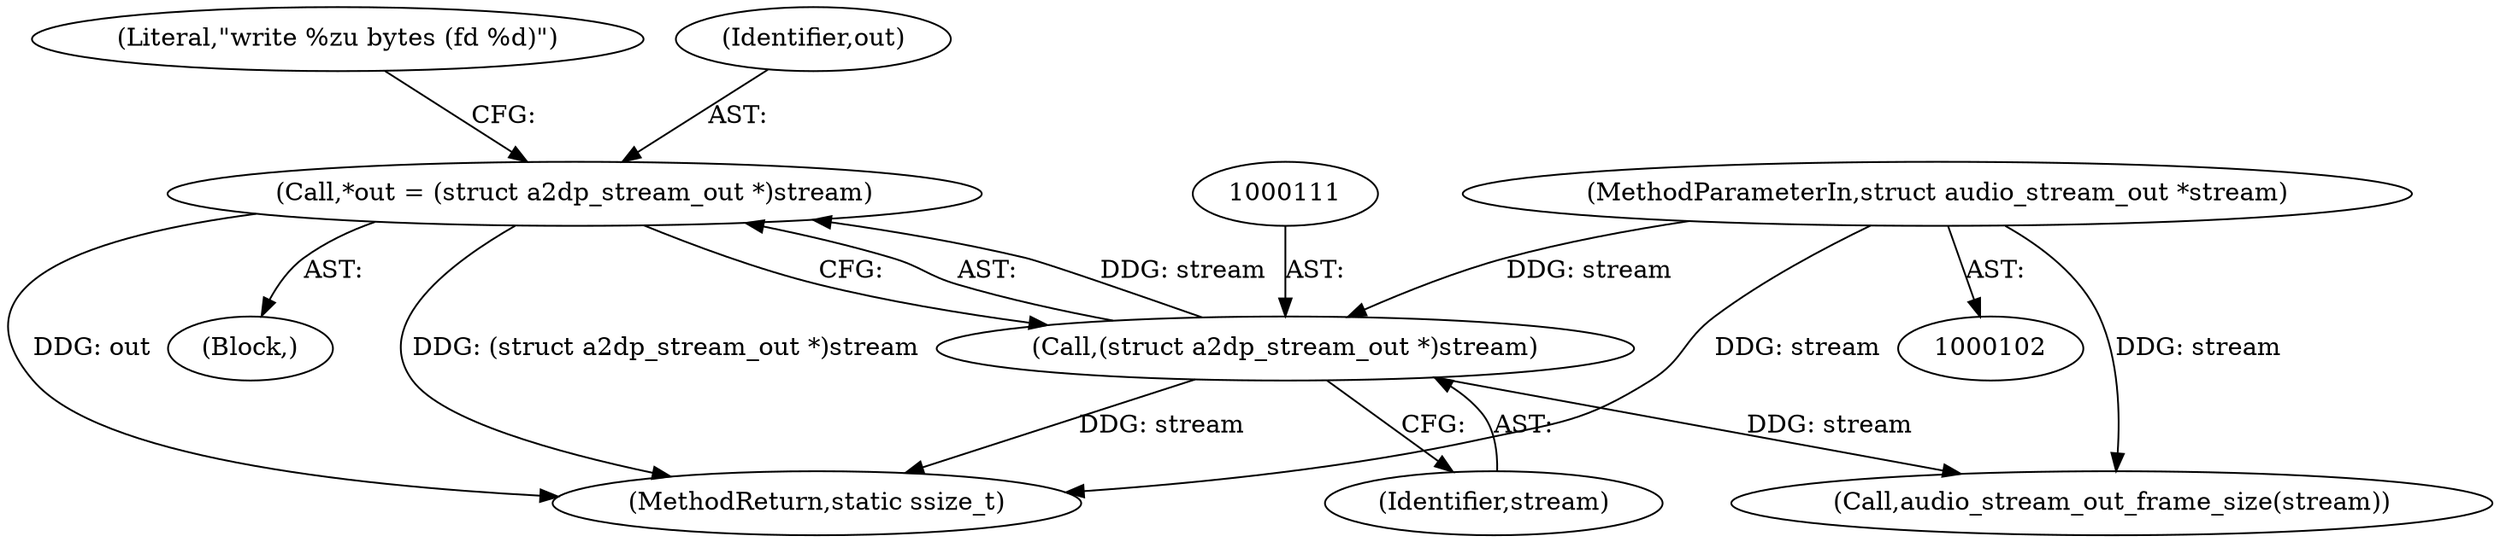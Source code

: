 digraph "0_Android_472271b153c5dc53c28beac55480a8d8434b2d5c_4@pointer" {
"1000108" [label="(Call,*out = (struct a2dp_stream_out *)stream)"];
"1000110" [label="(Call,(struct a2dp_stream_out *)stream)"];
"1000103" [label="(MethodParameterIn,struct audio_stream_out *stream)"];
"1000108" [label="(Call,*out = (struct a2dp_stream_out *)stream)"];
"1000284" [label="(Call,audio_stream_out_frame_size(stream))"];
"1000115" [label="(Literal,\"write %zu bytes (fd %d)\")"];
"1000103" [label="(MethodParameterIn,struct audio_stream_out *stream)"];
"1000112" [label="(Identifier,stream)"];
"1000110" [label="(Call,(struct a2dp_stream_out *)stream)"];
"1000302" [label="(MethodReturn,static ssize_t)"];
"1000109" [label="(Identifier,out)"];
"1000106" [label="(Block,)"];
"1000108" -> "1000106"  [label="AST: "];
"1000108" -> "1000110"  [label="CFG: "];
"1000109" -> "1000108"  [label="AST: "];
"1000110" -> "1000108"  [label="AST: "];
"1000115" -> "1000108"  [label="CFG: "];
"1000108" -> "1000302"  [label="DDG: (struct a2dp_stream_out *)stream"];
"1000108" -> "1000302"  [label="DDG: out"];
"1000110" -> "1000108"  [label="DDG: stream"];
"1000110" -> "1000112"  [label="CFG: "];
"1000111" -> "1000110"  [label="AST: "];
"1000112" -> "1000110"  [label="AST: "];
"1000110" -> "1000302"  [label="DDG: stream"];
"1000103" -> "1000110"  [label="DDG: stream"];
"1000110" -> "1000284"  [label="DDG: stream"];
"1000103" -> "1000102"  [label="AST: "];
"1000103" -> "1000302"  [label="DDG: stream"];
"1000103" -> "1000284"  [label="DDG: stream"];
}

